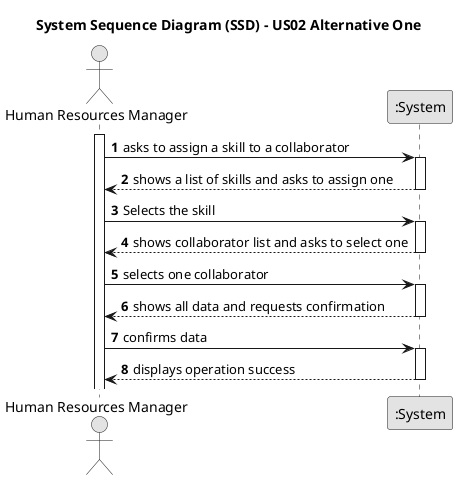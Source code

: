 @startuml
skinparam monochrome true
skinparam packageStyle rectangle
skinparam shadowing false

title System Sequence Diagram (SSD) - US02 Alternative One

autonumber

actor "Human Resources Manager" as Employee
participant ":System" as System

activate Employee

    Employee -> System : asks to assign a skill to a collaborator
    activate System

        System --> Employee : shows a list of skills and asks to assign one
    deactivate System

    Employee -> System : Selects the skill
    activate System

        System --> Employee : shows collaborator list and asks to select one
    deactivate System

    Employee -> System : selects one collaborator
    activate System

        System --> Employee : shows all data and requests confirmation
    deactivate System

    Employee -> System : confirms data
    activate System

        System --> Employee : displays operation success
    deactivate System
@enduml
